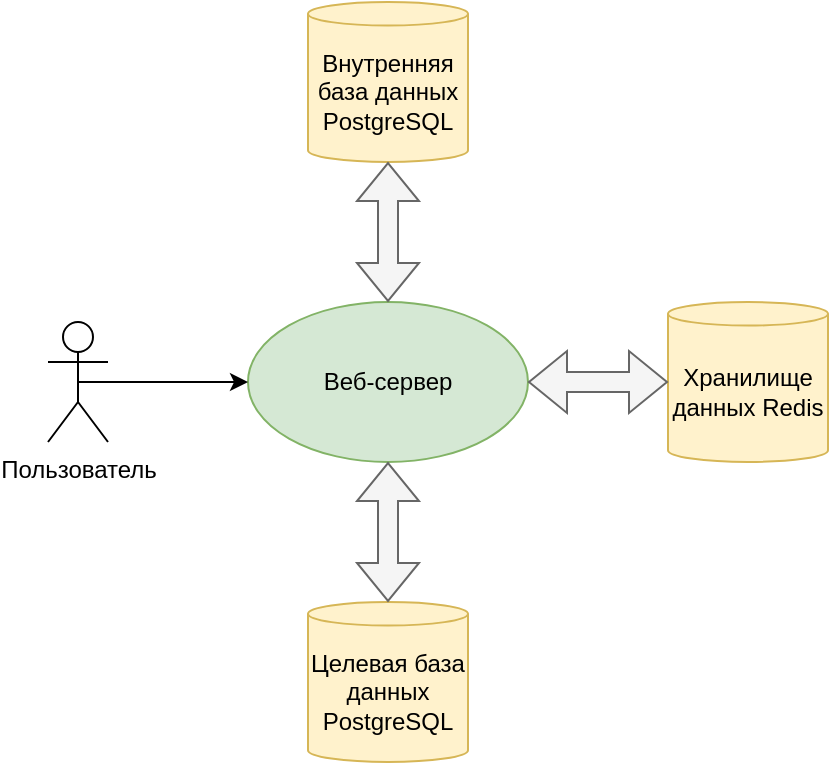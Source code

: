 <mxfile version="21.3.0" type="device" pages="3">
  <diagram name="Page-1" id="yX5wlC29geuwp6TGzeDN">
    <mxGraphModel dx="1434" dy="756" grid="1" gridSize="10" guides="1" tooltips="1" connect="1" arrows="1" fold="1" page="1" pageScale="1" pageWidth="1100" pageHeight="850" math="0" shadow="0">
      <root>
        <mxCell id="0" />
        <mxCell id="1" parent="0" />
        <mxCell id="T4yHhUWPgCo-6yAk7kzL-6" value="Веб-сервер" style="ellipse;whiteSpace=wrap;html=1;fillColor=#d5e8d4;strokeColor=#82b366;" parent="1" vertex="1">
          <mxGeometry x="430" y="270" width="140" height="80" as="geometry" />
        </mxCell>
        <mxCell id="T4yHhUWPgCo-6yAk7kzL-9" style="edgeStyle=orthogonalEdgeStyle;rounded=0;orthogonalLoop=1;jettySize=auto;html=1;exitX=0.5;exitY=0.5;exitDx=0;exitDy=0;exitPerimeter=0;" parent="1" source="T4yHhUWPgCo-6yAk7kzL-7" target="T4yHhUWPgCo-6yAk7kzL-6" edge="1">
          <mxGeometry relative="1" as="geometry">
            <mxPoint x="495" y="200" as="sourcePoint" />
          </mxGeometry>
        </mxCell>
        <mxCell id="T4yHhUWPgCo-6yAk7kzL-7" value="Пользователь" style="shape=umlActor;verticalLabelPosition=bottom;verticalAlign=top;html=1;outlineConnect=0;" parent="1" vertex="1">
          <mxGeometry x="330" y="280" width="30" height="60" as="geometry" />
        </mxCell>
        <mxCell id="Abhpi_LomU9meYtHUyd3-1" value="Внутренняя база данных&lt;br style=&quot;border-color: var(--border-color);&quot;&gt;PostgreSQL" style="shape=cylinder3;whiteSpace=wrap;html=1;boundedLbl=1;backgroundOutline=1;size=5.897;fillColor=#fff2cc;strokeColor=#d6b656;" parent="1" vertex="1">
          <mxGeometry x="460" y="120" width="80" height="80" as="geometry" />
        </mxCell>
        <mxCell id="Abhpi_LomU9meYtHUyd3-2" value="Целевая база данных&lt;br style=&quot;border-color: var(--border-color);&quot;&gt;PostgreSQL" style="shape=cylinder3;whiteSpace=wrap;html=1;boundedLbl=1;backgroundOutline=1;size=5.897;fillColor=#fff2cc;strokeColor=#d6b656;" parent="1" vertex="1">
          <mxGeometry x="460" y="420" width="80" height="80" as="geometry" />
        </mxCell>
        <mxCell id="Abhpi_LomU9meYtHUyd3-3" value="Хранилище данных Redis" style="shape=cylinder3;whiteSpace=wrap;html=1;boundedLbl=1;backgroundOutline=1;size=5.897;fillColor=#fff2cc;strokeColor=#d6b656;" parent="1" vertex="1">
          <mxGeometry x="640" y="270" width="80" height="80" as="geometry" />
        </mxCell>
        <mxCell id="Abhpi_LomU9meYtHUyd3-7" value="" style="shape=flexArrow;endArrow=classic;startArrow=classic;html=1;rounded=0;entryX=0;entryY=0.5;entryDx=0;entryDy=0;entryPerimeter=0;exitX=1;exitY=0.5;exitDx=0;exitDy=0;fillColor=#f5f5f5;strokeColor=#666666;" parent="1" source="T4yHhUWPgCo-6yAk7kzL-6" target="Abhpi_LomU9meYtHUyd3-3" edge="1">
          <mxGeometry width="100" height="100" relative="1" as="geometry">
            <mxPoint x="530" y="360" as="sourcePoint" />
            <mxPoint x="630" y="260" as="targetPoint" />
          </mxGeometry>
        </mxCell>
        <mxCell id="Abhpi_LomU9meYtHUyd3-8" value="" style="shape=flexArrow;endArrow=classic;startArrow=classic;html=1;rounded=0;entryX=0.5;entryY=1;entryDx=0;entryDy=0;entryPerimeter=0;fillColor=#f5f5f5;strokeColor=#666666;" parent="1" source="T4yHhUWPgCo-6yAk7kzL-6" target="Abhpi_LomU9meYtHUyd3-1" edge="1">
          <mxGeometry width="100" height="100" relative="1" as="geometry">
            <mxPoint x="530" y="360" as="sourcePoint" />
            <mxPoint x="630" y="260" as="targetPoint" />
          </mxGeometry>
        </mxCell>
        <mxCell id="Abhpi_LomU9meYtHUyd3-9" value="" style="shape=flexArrow;endArrow=classic;startArrow=classic;html=1;rounded=0;exitX=0.5;exitY=0;exitDx=0;exitDy=0;exitPerimeter=0;entryX=0.5;entryY=1;entryDx=0;entryDy=0;fillColor=#f5f5f5;strokeColor=#666666;" parent="1" source="Abhpi_LomU9meYtHUyd3-2" target="T4yHhUWPgCo-6yAk7kzL-6" edge="1">
          <mxGeometry width="100" height="100" relative="1" as="geometry">
            <mxPoint x="530" y="360" as="sourcePoint" />
            <mxPoint x="630" y="260" as="targetPoint" />
          </mxGeometry>
        </mxCell>
      </root>
    </mxGraphModel>
  </diagram>
  <diagram id="eP37e9t1v3MhRVITXCZE" name="Page-2">
    <mxGraphModel dx="3149" dy="1080" grid="1" gridSize="10" guides="1" tooltips="1" connect="1" arrows="1" fold="1" page="1" pageScale="1" pageWidth="1100" pageHeight="850" math="0" shadow="0">
      <root>
        <mxCell id="0" />
        <mxCell id="1" parent="0" />
        <mxCell id="OVtICe--SyUIm3WjezZ9-11" style="edgeStyle=orthogonalEdgeStyle;rounded=0;orthogonalLoop=1;jettySize=auto;html=1;entryX=0.5;entryY=0;entryDx=0;entryDy=0;exitX=0.5;exitY=1;exitDx=0;exitDy=0;" parent="1" source="OVtICe--SyUIm3WjezZ9-1" target="OVtICe--SyUIm3WjezZ9-2" edge="1">
          <mxGeometry relative="1" as="geometry">
            <mxPoint x="628" y="80" as="sourcePoint" />
          </mxGeometry>
        </mxCell>
        <mxCell id="OVtICe--SyUIm3WjezZ9-1" value="HTTP-запрос&amp;nbsp;" style="rounded=1;whiteSpace=wrap;html=1;fillColor=#ffe6cc;strokeColor=#d79b00;" parent="1" vertex="1">
          <mxGeometry x="395" y="10" width="140" height="50" as="geometry" />
        </mxCell>
        <mxCell id="OVtICe--SyUIm3WjezZ9-12" style="edgeStyle=orthogonalEdgeStyle;rounded=0;orthogonalLoop=1;jettySize=auto;html=1;exitX=0.5;exitY=1;exitDx=0;exitDy=0;entryX=0.5;entryY=0;entryDx=0;entryDy=0;" parent="1" source="OVtICe--SyUIm3WjezZ9-2" target="OVtICe--SyUIm3WjezZ9-3" edge="1">
          <mxGeometry relative="1" as="geometry" />
        </mxCell>
        <mxCell id="OVtICe--SyUIm3WjezZ9-15" style="edgeStyle=orthogonalEdgeStyle;rounded=0;orthogonalLoop=1;jettySize=auto;html=1;exitX=0.5;exitY=1;exitDx=0;exitDy=0;entryX=0.59;entryY=0.028;entryDx=0;entryDy=0;entryPerimeter=0;" parent="1" source="OVtICe--SyUIm3WjezZ9-2" target="OVtICe--SyUIm3WjezZ9-32" edge="1">
          <mxGeometry relative="1" as="geometry">
            <mxPoint x="678" y="260" as="targetPoint" />
          </mxGeometry>
        </mxCell>
        <mxCell id="OVtICe--SyUIm3WjezZ9-2" value="Аутентификация&lt;br&gt;и авторизация" style="rhombus;whiteSpace=wrap;html=1;align=center;fillColor=#d5e8d4;strokeColor=#82b366;" parent="1" vertex="1">
          <mxGeometry x="400" y="80" width="130" height="100" as="geometry" />
        </mxCell>
        <mxCell id="OVtICe--SyUIm3WjezZ9-36" style="edgeStyle=orthogonalEdgeStyle;rounded=0;orthogonalLoop=1;jettySize=auto;html=1;exitX=1;exitY=0.5;exitDx=0;exitDy=0;" parent="1" source="OVtICe--SyUIm3WjezZ9-3" target="OVtICe--SyUIm3WjezZ9-32" edge="1">
          <mxGeometry relative="1" as="geometry" />
        </mxCell>
        <mxCell id="VrOkr-dca2JfSPJ8x6xW-24" style="edgeStyle=orthogonalEdgeStyle;rounded=0;orthogonalLoop=1;jettySize=auto;html=1;exitX=0.5;exitY=1;exitDx=0;exitDy=0;entryX=0.5;entryY=0;entryDx=0;entryDy=0;" parent="1" source="OVtICe--SyUIm3WjezZ9-3" target="VrOkr-dca2JfSPJ8x6xW-23" edge="1">
          <mxGeometry relative="1" as="geometry" />
        </mxCell>
        <mxCell id="OVtICe--SyUIm3WjezZ9-3" value="Обработка запроса и генерация исходного кода веб-страницы" style="rounded=0;whiteSpace=wrap;html=1;fillColor=#d5e8d4;strokeColor=#82b366;" parent="1" vertex="1">
          <mxGeometry x="240" y="220" width="140" height="60" as="geometry" />
        </mxCell>
        <mxCell id="OVtICe--SyUIm3WjezZ9-7" value="Ошибка соединения" style="rounded=0;whiteSpace=wrap;html=1;fillColor=#d5e8d4;strokeColor=#82b366;" parent="1" vertex="1">
          <mxGeometry x="85" y="600" width="140" height="60" as="geometry" />
        </mxCell>
        <mxCell id="Rc0O24mJXOvJqIfRxXdi-31" style="edgeStyle=orthogonalEdgeStyle;rounded=0;orthogonalLoop=1;jettySize=auto;html=1;exitX=1;exitY=0.5;exitDx=0;exitDy=0;entryX=0;entryY=0.5;entryDx=0;entryDy=0;" parent="1" source="OVtICe--SyUIm3WjezZ9-8" target="OVtICe--SyUIm3WjezZ9-9" edge="1">
          <mxGeometry relative="1" as="geometry" />
        </mxCell>
        <mxCell id="OVtICe--SyUIm3WjezZ9-8" value="Сообщение" style="rounded=1;whiteSpace=wrap;html=1;fillColor=#ffe6cc;strokeColor=#d79b00;" parent="1" vertex="1">
          <mxGeometry x="575" y="605" width="140" height="50" as="geometry" />
        </mxCell>
        <mxCell id="OVtICe--SyUIm3WjezZ9-24" style="edgeStyle=orthogonalEdgeStyle;rounded=0;orthogonalLoop=1;jettySize=auto;html=1;exitX=1;exitY=0.5;exitDx=0;exitDy=0;entryX=0;entryY=0.5;entryDx=0;entryDy=0;" parent="1" source="OVtICe--SyUIm3WjezZ9-9" target="OVtICe--SyUIm3WjezZ9-10" edge="1">
          <mxGeometry relative="1" as="geometry" />
        </mxCell>
        <mxCell id="OVtICe--SyUIm3WjezZ9-9" value="Обработка сообщения и генерация ответа" style="rounded=0;whiteSpace=wrap;html=1;fillColor=#d5e8d4;strokeColor=#82b366;" parent="1" vertex="1">
          <mxGeometry x="745" y="600" width="140" height="60" as="geometry" />
        </mxCell>
        <mxCell id="Rc0O24mJXOvJqIfRxXdi-38" style="edgeStyle=orthogonalEdgeStyle;rounded=0;orthogonalLoop=1;jettySize=auto;html=1;entryX=0.5;entryY=0;entryDx=0;entryDy=0;exitX=1;exitY=0.5;exitDx=0;exitDy=0;" parent="1" source="OVtICe--SyUIm3WjezZ9-10" target="OVtICe--SyUIm3WjezZ9-8" edge="1">
          <mxGeometry relative="1" as="geometry">
            <mxPoint x="1070" y="600" as="sourcePoint" />
            <Array as="points">
              <mxPoint x="1075" y="630" />
              <mxPoint x="1075" y="470" />
              <mxPoint x="645" y="470" />
            </Array>
          </mxGeometry>
        </mxCell>
        <mxCell id="IfzaO-KehPSyPY9l6a1g-1" style="edgeStyle=orthogonalEdgeStyle;rounded=0;orthogonalLoop=1;jettySize=auto;html=1;exitX=1;exitY=0.5;exitDx=0;exitDy=0;entryX=1;entryY=0.5;entryDx=0;entryDy=0;" parent="1" source="OVtICe--SyUIm3WjezZ9-10" target="OVtICe--SyUIm3WjezZ9-1" edge="1">
          <mxGeometry relative="1" as="geometry" />
        </mxCell>
        <mxCell id="OVtICe--SyUIm3WjezZ9-10" value="Изменение веб-страницы" style="rounded=0;whiteSpace=wrap;html=1;fillColor=#ffe6cc;strokeColor=#d79b00;" parent="1" vertex="1">
          <mxGeometry x="915" y="600" width="140" height="60" as="geometry" />
        </mxCell>
        <mxCell id="OVtICe--SyUIm3WjezZ9-19" style="edgeStyle=orthogonalEdgeStyle;rounded=0;orthogonalLoop=1;jettySize=auto;html=1;exitX=0.5;exitY=1;exitDx=0;exitDy=0;" parent="1" edge="1">
          <mxGeometry relative="1" as="geometry">
            <mxPoint x="250.51" y="396" as="sourcePoint" />
            <mxPoint x="250.51" y="396" as="targetPoint" />
          </mxGeometry>
        </mxCell>
        <mxCell id="OVtICe--SyUIm3WjezZ9-21" style="edgeStyle=orthogonalEdgeStyle;rounded=0;orthogonalLoop=1;jettySize=auto;html=1;exitX=0.5;exitY=1;exitDx=0;exitDy=0;" parent="1" source="OVtICe--SyUIm3WjezZ9-7" target="OVtICe--SyUIm3WjezZ9-7" edge="1">
          <mxGeometry relative="1" as="geometry" />
        </mxCell>
        <mxCell id="OVtICe--SyUIm3WjezZ9-27" value="" style="swimlane;startSize=0;" parent="1" vertex="1">
          <mxGeometry x="-150" y="10" width="210" height="160" as="geometry">
            <mxRectangle x="10" y="10" width="50" height="40" as="alternateBounds" />
          </mxGeometry>
        </mxCell>
        <mxCell id="OVtICe--SyUIm3WjezZ9-28" value="" style="rounded=0;whiteSpace=wrap;html=1;fillColor=#ffe6cc;strokeColor=#d79b00;" parent="OVtICe--SyUIm3WjezZ9-27" vertex="1">
          <mxGeometry x="10" y="10" width="80" height="40" as="geometry" />
        </mxCell>
        <mxCell id="OVtICe--SyUIm3WjezZ9-29" value="Клиентская составляющая" style="text;strokeColor=none;align=left;fillColor=none;html=1;verticalAlign=middle;whiteSpace=wrap;rounded=0;" parent="OVtICe--SyUIm3WjezZ9-27" vertex="1">
          <mxGeometry x="100" y="15" width="100" height="30" as="geometry" />
        </mxCell>
        <mxCell id="OVtICe--SyUIm3WjezZ9-30" value="" style="rounded=0;whiteSpace=wrap;html=1;fillColor=#d5e8d4;strokeColor=#82b366;" parent="OVtICe--SyUIm3WjezZ9-27" vertex="1">
          <mxGeometry x="10" y="60" width="80" height="40" as="geometry" />
        </mxCell>
        <mxCell id="OVtICe--SyUIm3WjezZ9-31" value="Серверная составляющая" style="text;strokeColor=none;align=left;fillColor=none;html=1;verticalAlign=middle;whiteSpace=wrap;rounded=0;" parent="OVtICe--SyUIm3WjezZ9-27" vertex="1">
          <mxGeometry x="100" y="65" width="100" height="30" as="geometry" />
        </mxCell>
        <mxCell id="MH-y5Z93XPBHHpzSMp1v-15" value="Базы данных" style="text;strokeColor=none;align=left;fillColor=none;html=1;verticalAlign=middle;whiteSpace=wrap;rounded=0;" parent="OVtICe--SyUIm3WjezZ9-27" vertex="1">
          <mxGeometry x="100" y="115" width="100" height="30" as="geometry" />
        </mxCell>
        <mxCell id="VrOkr-dca2JfSPJ8x6xW-1" value="" style="shape=cylinder3;whiteSpace=wrap;html=1;boundedLbl=1;backgroundOutline=1;size=5.833;fillColor=#fff2cc;strokeColor=#d6b656;" parent="OVtICe--SyUIm3WjezZ9-27" vertex="1">
          <mxGeometry x="10" y="110" width="80" height="40" as="geometry" />
        </mxCell>
        <mxCell id="VrOkr-dca2JfSPJ8x6xW-6" style="edgeStyle=orthogonalEdgeStyle;rounded=0;orthogonalLoop=1;jettySize=auto;html=1;exitX=0.5;exitY=1;exitDx=0;exitDy=0;" parent="OVtICe--SyUIm3WjezZ9-27" edge="1">
          <mxGeometry relative="1" as="geometry">
            <mxPoint x="188" y="95" as="sourcePoint" />
            <mxPoint x="188" y="95" as="targetPoint" />
          </mxGeometry>
        </mxCell>
        <mxCell id="Rc0O24mJXOvJqIfRxXdi-3" style="edgeStyle=orthogonalEdgeStyle;rounded=0;orthogonalLoop=1;jettySize=auto;html=1;exitX=0.5;exitY=1;exitDx=0;exitDy=0;" parent="1" source="OVtICe--SyUIm3WjezZ9-32" target="Rc0O24mJXOvJqIfRxXdi-2" edge="1">
          <mxGeometry relative="1" as="geometry" />
        </mxCell>
        <mxCell id="OVtICe--SyUIm3WjezZ9-32" value="Генерация исходного кода страницы ошибки" style="rounded=0;whiteSpace=wrap;html=1;fillColor=#d5e8d4;strokeColor=#82b366;" parent="1" vertex="1">
          <mxGeometry x="550" y="220" width="140" height="60" as="geometry" />
        </mxCell>
        <mxCell id="MH-y5Z93XPBHHpzSMp1v-4" value="Внутренняя база данных" style="shape=cylinder3;whiteSpace=wrap;html=1;boundedLbl=1;backgroundOutline=1;size=5.897;fillColor=#fff2cc;strokeColor=#d6b656;" parent="1" vertex="1">
          <mxGeometry x="60" y="185" width="80" height="60" as="geometry" />
        </mxCell>
        <mxCell id="VrOkr-dca2JfSPJ8x6xW-3" style="edgeStyle=orthogonalEdgeStyle;rounded=0;orthogonalLoop=1;jettySize=auto;html=1;exitX=0.5;exitY=1;exitDx=0;exitDy=0;" parent="1" edge="1">
          <mxGeometry relative="1" as="geometry">
            <mxPoint x="153" y="220" as="sourcePoint" />
            <mxPoint x="153" y="220" as="targetPoint" />
          </mxGeometry>
        </mxCell>
        <mxCell id="VrOkr-dca2JfSPJ8x6xW-9" value="Целевая база данных" style="shape=cylinder3;whiteSpace=wrap;html=1;boundedLbl=1;backgroundOutline=1;size=5.897;fillColor=#fff2cc;strokeColor=#d6b656;" parent="1" vertex="1">
          <mxGeometry x="60" y="255" width="80" height="60" as="geometry" />
        </mxCell>
        <mxCell id="VrOkr-dca2JfSPJ8x6xW-11" value="Внутренняя база данных" style="shape=cylinder3;whiteSpace=wrap;html=1;boundedLbl=1;backgroundOutline=1;size=5.897;fillColor=#fff2cc;strokeColor=#d6b656;" parent="1" vertex="1">
          <mxGeometry x="240" y="100" width="80" height="60" as="geometry" />
        </mxCell>
        <mxCell id="VrOkr-dca2JfSPJ8x6xW-12" value="" style="shape=flexArrow;endArrow=classic;startArrow=classic;html=1;rounded=0;exitX=1;exitY=0.5;exitDx=0;exitDy=0;fillColor=#f5f5f5;strokeColor=#666666;entryX=0;entryY=0.5;entryDx=0;entryDy=0;exitPerimeter=0;" parent="1" source="VrOkr-dca2JfSPJ8x6xW-11" target="OVtICe--SyUIm3WjezZ9-2" edge="1">
          <mxGeometry width="100" height="100" relative="1" as="geometry">
            <mxPoint x="598" y="200" as="sourcePoint" />
            <mxPoint x="538" y="175" as="targetPoint" />
          </mxGeometry>
        </mxCell>
        <mxCell id="VrOkr-dca2JfSPJ8x6xW-13" value="Redis" style="shape=cylinder3;whiteSpace=wrap;html=1;boundedLbl=1;backgroundOutline=1;size=5.897;fillColor=#fff2cc;strokeColor=#d6b656;" parent="1" vertex="1">
          <mxGeometry x="610" y="100" width="80" height="60" as="geometry" />
        </mxCell>
        <mxCell id="VrOkr-dca2JfSPJ8x6xW-15" value="" style="shape=flexArrow;endArrow=classic;startArrow=classic;html=1;rounded=0;exitX=0;exitY=0.5;exitDx=0;exitDy=0;fillColor=#f5f5f5;strokeColor=#666666;entryX=1;entryY=0.5;entryDx=0;entryDy=0;exitPerimeter=0;" parent="1" source="VrOkr-dca2JfSPJ8x6xW-13" target="OVtICe--SyUIm3WjezZ9-2" edge="1">
          <mxGeometry width="100" height="100" relative="1" as="geometry">
            <mxPoint x="618" y="115" as="sourcePoint" />
            <mxPoint x="491" y="110" as="targetPoint" />
          </mxGeometry>
        </mxCell>
        <mxCell id="VrOkr-dca2JfSPJ8x6xW-18" value="" style="shape=flexArrow;endArrow=classic;startArrow=classic;html=1;rounded=0;exitX=1;exitY=0.5;exitDx=0;exitDy=0;fillColor=#f5f5f5;strokeColor=#666666;entryX=0;entryY=0.25;entryDx=0;entryDy=0;exitPerimeter=0;" parent="1" source="MH-y5Z93XPBHHpzSMp1v-4" target="OVtICe--SyUIm3WjezZ9-3" edge="1">
          <mxGeometry width="100" height="100" relative="1" as="geometry">
            <mxPoint x="130" y="229.2" as="sourcePoint" />
            <mxPoint x="210" y="229.2" as="targetPoint" />
          </mxGeometry>
        </mxCell>
        <mxCell id="VrOkr-dca2JfSPJ8x6xW-19" value="" style="shape=flexArrow;endArrow=classic;startArrow=classic;html=1;rounded=0;exitX=1;exitY=0.5;exitDx=0;exitDy=0;fillColor=#f5f5f5;strokeColor=#666666;entryX=0;entryY=0.75;entryDx=0;entryDy=0;exitPerimeter=0;" parent="1" source="VrOkr-dca2JfSPJ8x6xW-9" target="OVtICe--SyUIm3WjezZ9-3" edge="1">
          <mxGeometry width="100" height="100" relative="1" as="geometry">
            <mxPoint x="102" y="250" as="sourcePoint" />
            <mxPoint x="240" y="260" as="targetPoint" />
          </mxGeometry>
        </mxCell>
        <mxCell id="VrOkr-dca2JfSPJ8x6xW-20" value="ОК" style="text;strokeColor=none;align=center;fillColor=none;html=1;verticalAlign=middle;whiteSpace=wrap;rounded=0;" parent="1" vertex="1">
          <mxGeometry x="400" y="175" width="60" height="30" as="geometry" />
        </mxCell>
        <mxCell id="VrOkr-dca2JfSPJ8x6xW-21" value="НЕ ОК" style="text;strokeColor=none;align=center;fillColor=none;html=1;verticalAlign=middle;whiteSpace=wrap;rounded=0;" parent="1" vertex="1">
          <mxGeometry x="468" y="175" width="60" height="30" as="geometry" />
        </mxCell>
        <mxCell id="VrOkr-dca2JfSPJ8x6xW-22" value="ОШИБКА" style="text;strokeColor=none;align=center;fillColor=none;html=1;verticalAlign=middle;whiteSpace=wrap;rounded=0;" parent="1" vertex="1">
          <mxGeometry x="435" y="225" width="60" height="30" as="geometry" />
        </mxCell>
        <mxCell id="VrOkr-dca2JfSPJ8x6xW-26" style="edgeStyle=orthogonalEdgeStyle;rounded=0;orthogonalLoop=1;jettySize=auto;html=1;exitX=0.5;exitY=1;exitDx=0;exitDy=0;entryX=0.5;entryY=0;entryDx=0;entryDy=0;" parent="1" source="VrOkr-dca2JfSPJ8x6xW-23" target="Rc0O24mJXOvJqIfRxXdi-4" edge="1">
          <mxGeometry relative="1" as="geometry">
            <mxPoint x="310" y="430" as="targetPoint" />
          </mxGeometry>
        </mxCell>
        <mxCell id="VrOkr-dca2JfSPJ8x6xW-23" value="Отображение веб-страницы" style="rounded=0;whiteSpace=wrap;html=1;fillColor=#ffe6cc;strokeColor=#d79b00;" parent="1" vertex="1">
          <mxGeometry x="240" y="300" width="140" height="60" as="geometry" />
        </mxCell>
        <mxCell id="IfzaO-KehPSyPY9l6a1g-2" style="edgeStyle=orthogonalEdgeStyle;rounded=0;orthogonalLoop=1;jettySize=auto;html=1;exitX=1;exitY=0.5;exitDx=0;exitDy=0;entryX=1;entryY=0.5;entryDx=0;entryDy=0;" parent="1" source="Rc0O24mJXOvJqIfRxXdi-2" target="OVtICe--SyUIm3WjezZ9-1" edge="1">
          <mxGeometry relative="1" as="geometry">
            <Array as="points">
              <mxPoint x="750" y="330" />
              <mxPoint x="750" y="35" />
            </Array>
          </mxGeometry>
        </mxCell>
        <mxCell id="Rc0O24mJXOvJqIfRxXdi-2" value="Отображение страницы ошибки" style="rounded=0;whiteSpace=wrap;html=1;fillColor=#ffe6cc;strokeColor=#d79b00;" parent="1" vertex="1">
          <mxGeometry x="550" y="300" width="140" height="60" as="geometry" />
        </mxCell>
        <mxCell id="Rc0O24mJXOvJqIfRxXdi-13" style="edgeStyle=orthogonalEdgeStyle;rounded=0;orthogonalLoop=1;jettySize=auto;html=1;exitX=0.5;exitY=1;exitDx=0;exitDy=0;entryX=0.5;entryY=0;entryDx=0;entryDy=0;" parent="1" source="Rc0O24mJXOvJqIfRxXdi-4" target="Rc0O24mJXOvJqIfRxXdi-6" edge="1">
          <mxGeometry relative="1" as="geometry" />
        </mxCell>
        <mxCell id="Rc0O24mJXOvJqIfRxXdi-4" value="Запрос на установление WebSocket-соединения" style="rounded=1;whiteSpace=wrap;html=1;fillColor=#ffe6cc;strokeColor=#d79b00;" parent="1" vertex="1">
          <mxGeometry x="240" y="380" width="140" height="60" as="geometry" />
        </mxCell>
        <mxCell id="Rc0O24mJXOvJqIfRxXdi-16" style="edgeStyle=orthogonalEdgeStyle;rounded=0;orthogonalLoop=1;jettySize=auto;html=1;exitX=0.5;exitY=1;exitDx=0;exitDy=0;entryX=0.5;entryY=0;entryDx=0;entryDy=0;" parent="1" source="Rc0O24mJXOvJqIfRxXdi-6" target="OVtICe--SyUIm3WjezZ9-7" edge="1">
          <mxGeometry relative="1" as="geometry" />
        </mxCell>
        <mxCell id="Rc0O24mJXOvJqIfRxXdi-18" style="edgeStyle=orthogonalEdgeStyle;rounded=0;orthogonalLoop=1;jettySize=auto;html=1;exitX=0.5;exitY=1;exitDx=0;exitDy=0;entryX=0.5;entryY=0;entryDx=0;entryDy=0;" parent="1" source="Rc0O24mJXOvJqIfRxXdi-6" target="Rc0O24mJXOvJqIfRxXdi-17" edge="1">
          <mxGeometry relative="1" as="geometry">
            <mxPoint x="372.51" y="580" as="targetPoint" />
          </mxGeometry>
        </mxCell>
        <mxCell id="Rc0O24mJXOvJqIfRxXdi-6" value="Аутентификация&lt;br&gt;и авторизация" style="rhombus;whiteSpace=wrap;html=1;align=center;fillColor=#d5e8d4;strokeColor=#82b366;" parent="1" vertex="1">
          <mxGeometry x="245" y="460" width="130" height="100" as="geometry" />
        </mxCell>
        <mxCell id="Rc0O24mJXOvJqIfRxXdi-7" value="Внутренняя база данных" style="shape=cylinder3;whiteSpace=wrap;html=1;boundedLbl=1;backgroundOutline=1;size=5.897;fillColor=#fff2cc;strokeColor=#d6b656;" parent="1" vertex="1">
          <mxGeometry x="85" y="480" width="80" height="60" as="geometry" />
        </mxCell>
        <mxCell id="Rc0O24mJXOvJqIfRxXdi-8" value="" style="shape=flexArrow;endArrow=classic;startArrow=classic;html=1;rounded=0;exitX=1;exitY=0.5;exitDx=0;exitDy=0;fillColor=#f5f5f5;strokeColor=#666666;entryX=0;entryY=0.5;entryDx=0;entryDy=0;exitPerimeter=0;" parent="1" source="Rc0O24mJXOvJqIfRxXdi-7" target="Rc0O24mJXOvJqIfRxXdi-6" edge="1">
          <mxGeometry width="100" height="100" relative="1" as="geometry">
            <mxPoint x="440.51" y="620" as="sourcePoint" />
            <mxPoint x="380.51" y="595" as="targetPoint" />
          </mxGeometry>
        </mxCell>
        <mxCell id="Rc0O24mJXOvJqIfRxXdi-9" value="Redis" style="shape=cylinder3;whiteSpace=wrap;html=1;boundedLbl=1;backgroundOutline=1;size=5.897;fillColor=#fff2cc;strokeColor=#d6b656;" parent="1" vertex="1">
          <mxGeometry x="455" y="480" width="80" height="60" as="geometry" />
        </mxCell>
        <mxCell id="Rc0O24mJXOvJqIfRxXdi-10" value="" style="shape=flexArrow;endArrow=classic;startArrow=classic;html=1;rounded=0;exitX=0;exitY=0.5;exitDx=0;exitDy=0;fillColor=#f5f5f5;strokeColor=#666666;entryX=1;entryY=0.5;entryDx=0;entryDy=0;exitPerimeter=0;" parent="1" source="Rc0O24mJXOvJqIfRxXdi-9" target="Rc0O24mJXOvJqIfRxXdi-6" edge="1">
          <mxGeometry width="100" height="100" relative="1" as="geometry">
            <mxPoint x="460.51" y="535" as="sourcePoint" />
            <mxPoint x="333.51" y="530" as="targetPoint" />
          </mxGeometry>
        </mxCell>
        <mxCell id="Rc0O24mJXOvJqIfRxXdi-11" value="НЕ ОК" style="text;strokeColor=none;align=center;fillColor=none;html=1;verticalAlign=middle;whiteSpace=wrap;rounded=0;" parent="1" vertex="1">
          <mxGeometry x="245" y="555" width="60" height="30" as="geometry" />
        </mxCell>
        <mxCell id="Rc0O24mJXOvJqIfRxXdi-12" value="ОК" style="text;strokeColor=none;align=center;fillColor=none;html=1;verticalAlign=middle;whiteSpace=wrap;rounded=0;" parent="1" vertex="1">
          <mxGeometry x="315" y="555" width="60" height="30" as="geometry" />
        </mxCell>
        <mxCell id="Rc0O24mJXOvJqIfRxXdi-30" style="edgeStyle=orthogonalEdgeStyle;rounded=0;orthogonalLoop=1;jettySize=auto;html=1;exitX=1;exitY=0.5;exitDx=0;exitDy=0;entryX=0;entryY=0.5;entryDx=0;entryDy=0;" parent="1" source="Rc0O24mJXOvJqIfRxXdi-17" target="OVtICe--SyUIm3WjezZ9-8" edge="1">
          <mxGeometry relative="1" as="geometry" />
        </mxCell>
        <mxCell id="Rc0O24mJXOvJqIfRxXdi-17" value="Установление соединения и передача конфигурационного сообщения" style="rounded=0;whiteSpace=wrap;html=1;fillColor=#d5e8d4;strokeColor=#82b366;" parent="1" vertex="1">
          <mxGeometry x="405" y="600" width="140" height="60" as="geometry" />
        </mxCell>
        <mxCell id="Rc0O24mJXOvJqIfRxXdi-22" value="Внутренняя база данных" style="shape=cylinder3;whiteSpace=wrap;html=1;boundedLbl=1;backgroundOutline=1;size=5.897;fillColor=#fff2cc;strokeColor=#d6b656;" parent="1" vertex="1">
          <mxGeometry x="730" y="490" width="80" height="60" as="geometry" />
        </mxCell>
        <mxCell id="Rc0O24mJXOvJqIfRxXdi-24" value="Целевая база данных" style="shape=cylinder3;whiteSpace=wrap;html=1;boundedLbl=1;backgroundOutline=1;size=5.897;fillColor=#fff2cc;strokeColor=#d6b656;" parent="1" vertex="1">
          <mxGeometry x="820" y="490" width="80" height="60" as="geometry" />
        </mxCell>
        <mxCell id="Rc0O24mJXOvJqIfRxXdi-32" value="" style="shape=flexArrow;endArrow=classic;startArrow=classic;html=1;rounded=0;fillColor=#f5f5f5;strokeColor=#666666;exitX=0.5;exitY=1;exitDx=0;exitDy=0;exitPerimeter=0;" parent="1" source="Rc0O24mJXOvJqIfRxXdi-24" edge="1">
          <mxGeometry width="100" height="100" relative="1" as="geometry">
            <mxPoint x="875" y="490" as="sourcePoint" />
            <mxPoint x="860" y="600" as="targetPoint" />
          </mxGeometry>
        </mxCell>
        <mxCell id="Rc0O24mJXOvJqIfRxXdi-33" value="" style="shape=flexArrow;endArrow=classic;startArrow=classic;html=1;rounded=0;fillColor=#f5f5f5;strokeColor=#666666;entryX=0.5;entryY=1;entryDx=0;entryDy=0;entryPerimeter=0;" parent="1" target="Rc0O24mJXOvJqIfRxXdi-22" edge="1">
          <mxGeometry width="100" height="100" relative="1" as="geometry">
            <mxPoint x="770" y="600" as="sourcePoint" />
            <mxPoint x="754.89" y="555" as="targetPoint" />
          </mxGeometry>
        </mxCell>
        <mxCell id="IfzaO-KehPSyPY9l6a1g-3" value="ОК" style="text;strokeColor=none;align=center;fillColor=none;html=1;verticalAlign=middle;whiteSpace=wrap;rounded=0;" parent="1" vertex="1">
          <mxGeometry x="870" y="600" width="60" height="30" as="geometry" />
        </mxCell>
      </root>
    </mxGraphModel>
  </diagram>
  <diagram id="aZnUiLnxD0hpO7JmlcYb" name="Page-3">
    <mxGraphModel dx="1509" dy="796" grid="1" gridSize="10" guides="1" tooltips="1" connect="1" arrows="1" fold="1" page="1" pageScale="1" pageWidth="1100" pageHeight="850" math="0" shadow="0">
      <root>
        <mxCell id="0" />
        <mxCell id="1" parent="0" />
        <mxCell id="lkFc0miq83nZ2wQXk0QU-60" style="edgeStyle=orthogonalEdgeStyle;rounded=0;orthogonalLoop=1;jettySize=auto;html=1;exitX=1;exitY=0.5;exitDx=0;exitDy=0;entryX=0;entryY=0.5;entryDx=0;entryDy=0;" edge="1" parent="1" source="uXcnR9emoMxPdhQU7xfa-1" target="a9QVQF5O7iMYmETngc9t-4">
          <mxGeometry relative="1" as="geometry">
            <Array as="points">
              <mxPoint x="200" y="370" />
              <mxPoint x="200" y="290" />
            </Array>
          </mxGeometry>
        </mxCell>
        <mxCell id="lkFc0miq83nZ2wQXk0QU-61" style="edgeStyle=orthogonalEdgeStyle;rounded=0;orthogonalLoop=1;jettySize=auto;html=1;exitX=1;exitY=0.5;exitDx=0;exitDy=0;entryX=0;entryY=0.5;entryDx=0;entryDy=0;" edge="1" parent="1" source="uXcnR9emoMxPdhQU7xfa-1" target="a9QVQF5O7iMYmETngc9t-2">
          <mxGeometry relative="1" as="geometry">
            <Array as="points">
              <mxPoint x="470" y="370" />
              <mxPoint x="470" y="370" />
            </Array>
          </mxGeometry>
        </mxCell>
        <mxCell id="uXcnR9emoMxPdhQU7xfa-1" value="HTTP-запрос&amp;nbsp;" style="rounded=1;whiteSpace=wrap;html=1;fillColor=#ffe6cc;strokeColor=#d79b00;" vertex="1" parent="1">
          <mxGeometry x="10" y="345" width="140" height="50" as="geometry" />
        </mxCell>
        <mxCell id="lkFc0miq83nZ2wQXk0QU-2" value="" style="swimlane;startSize=0;" vertex="1" parent="1">
          <mxGeometry x="180" y="100" width="450" height="340" as="geometry" />
        </mxCell>
        <mxCell id="a9QVQF5O7iMYmETngc9t-2" value="Генерация 128-битного ключа аутентификации для следующего запроса" style="rounded=0;whiteSpace=wrap;html=1;fillColor=#d5e8d4;strokeColor=#82b366;" vertex="1" parent="lkFc0miq83nZ2wQXk0QU-2">
          <mxGeometry x="270" y="240" width="140" height="60" as="geometry" />
        </mxCell>
        <mxCell id="lkFc0miq83nZ2wQXk0QU-1" value="Отображение ошибки пользователю" style="rounded=0;whiteSpace=wrap;html=1;fillColor=#ffe6cc;strokeColor=#d79b00;" vertex="1" parent="lkFc0miq83nZ2wQXk0QU-2">
          <mxGeometry x="270" y="80" width="140" height="60" as="geometry" />
        </mxCell>
        <mxCell id="lkFc0miq83nZ2wQXk0QU-80" style="edgeStyle=orthogonalEdgeStyle;rounded=0;orthogonalLoop=1;jettySize=auto;html=1;exitX=1;exitY=0.5;exitDx=0;exitDy=0;entryX=0;entryY=0.5;entryDx=0;entryDy=0;" edge="1" parent="lkFc0miq83nZ2wQXk0QU-2" source="a9QVQF5O7iMYmETngc9t-4" target="lkFc0miq83nZ2wQXk0QU-1">
          <mxGeometry relative="1" as="geometry">
            <Array as="points">
              <mxPoint x="240" y="190" />
              <mxPoint x="240" y="110" />
            </Array>
          </mxGeometry>
        </mxCell>
        <mxCell id="lkFc0miq83nZ2wQXk0QU-81" style="edgeStyle=orthogonalEdgeStyle;rounded=0;orthogonalLoop=1;jettySize=auto;html=1;exitX=1;exitY=0.5;exitDx=0;exitDy=0;entryX=0;entryY=0.5;entryDx=0;entryDy=0;" edge="1" parent="lkFc0miq83nZ2wQXk0QU-2" source="a9QVQF5O7iMYmETngc9t-4" target="a9QVQF5O7iMYmETngc9t-2">
          <mxGeometry relative="1" as="geometry">
            <Array as="points">
              <mxPoint x="240" y="190" />
              <mxPoint x="240" y="270" />
            </Array>
          </mxGeometry>
        </mxCell>
        <mxCell id="a9QVQF5O7iMYmETngc9t-4" value="Проверка указанного ключа аутентификации" style="rounded=0;whiteSpace=wrap;html=1;fillColor=#d5e8d4;strokeColor=#82b366;" vertex="1" parent="lkFc0miq83nZ2wQXk0QU-2">
          <mxGeometry x="40" y="160" width="140" height="60" as="geometry" />
        </mxCell>
        <mxCell id="lkFc0miq83nZ2wQXk0QU-17" value="GET" style="text;strokeColor=none;align=center;fillColor=none;html=1;verticalAlign=middle;whiteSpace=wrap;rounded=0;" vertex="1" parent="lkFc0miq83nZ2wQXk0QU-2">
          <mxGeometry x="90" y="245" width="60" height="30" as="geometry" />
        </mxCell>
        <mxCell id="lkFc0miq83nZ2wQXk0QU-18" value="POST" style="text;strokeColor=none;align=center;fillColor=none;html=1;verticalAlign=middle;whiteSpace=wrap;rounded=0;" vertex="1" parent="lkFc0miq83nZ2wQXk0QU-2">
          <mxGeometry x="15" y="225" width="60" height="30" as="geometry" />
        </mxCell>
        <mxCell id="lkFc0miq83nZ2wQXk0QU-48" value="Аутентификация" style="text;strokeColor=none;align=left;fillColor=none;html=1;verticalAlign=middle;whiteSpace=wrap;rounded=0;fontFamily=Times New Roman;fontSize=16;" vertex="1" parent="lkFc0miq83nZ2wQXk0QU-2">
          <mxGeometry x="10" y="300" width="120" height="30" as="geometry" />
        </mxCell>
        <mxCell id="lkFc0miq83nZ2wQXk0QU-57" value="ОК" style="text;strokeColor=none;align=center;fillColor=none;html=1;verticalAlign=middle;whiteSpace=wrap;rounded=0;" vertex="1" parent="lkFc0miq83nZ2wQXk0QU-2">
          <mxGeometry x="180" y="190" width="60" height="30" as="geometry" />
        </mxCell>
        <mxCell id="lkFc0miq83nZ2wQXk0QU-58" value="НЕ ОК" style="text;strokeColor=none;align=center;fillColor=none;html=1;verticalAlign=middle;whiteSpace=wrap;rounded=0;" vertex="1" parent="lkFc0miq83nZ2wQXk0QU-2">
          <mxGeometry x="180" y="160" width="60" height="30" as="geometry" />
        </mxCell>
        <mxCell id="3h9CK8i_yApqQ6yguZZB-1" value="Redis" style="shape=cylinder3;whiteSpace=wrap;html=1;boundedLbl=1;backgroundOutline=1;size=5.897;fillColor=#fff2cc;strokeColor=#d6b656;" vertex="1" parent="lkFc0miq83nZ2wQXk0QU-2">
          <mxGeometry x="70" y="40" width="80" height="60" as="geometry" />
        </mxCell>
        <mxCell id="3h9CK8i_yApqQ6yguZZB-2" value="" style="shape=flexArrow;endArrow=classic;startArrow=classic;html=1;rounded=0;exitX=0.5;exitY=1;exitDx=0;exitDy=0;fillColor=#f5f5f5;strokeColor=#666666;exitPerimeter=0;entryX=0.5;entryY=0;entryDx=0;entryDy=0;" edge="1" parent="lkFc0miq83nZ2wQXk0QU-2" source="3h9CK8i_yApqQ6yguZZB-1" target="a9QVQF5O7iMYmETngc9t-4">
          <mxGeometry width="100" height="100" relative="1" as="geometry">
            <mxPoint x="428" y="205" as="sourcePoint" />
            <mxPoint x="110" y="90" as="targetPoint" />
          </mxGeometry>
        </mxCell>
        <mxCell id="lkFc0miq83nZ2wQXk0QU-3" value="" style="swimlane;startSize=0;direction=west;" vertex="1" parent="1">
          <mxGeometry x="650" y="10" width="610" height="470" as="geometry" />
        </mxCell>
        <mxCell id="lkFc0miq83nZ2wQXk0QU-123" style="edgeStyle=orthogonalEdgeStyle;rounded=0;orthogonalLoop=1;jettySize=auto;html=1;exitX=1;exitY=0.5;exitDx=0;exitDy=0;entryX=0;entryY=0.5;entryDx=0;entryDy=0;" edge="1" parent="lkFc0miq83nZ2wQXk0QU-3" source="lkFc0miq83nZ2wQXk0QU-6" target="lkFc0miq83nZ2wQXk0QU-8">
          <mxGeometry relative="1" as="geometry" />
        </mxCell>
        <mxCell id="lkFc0miq83nZ2wQXk0QU-6" value="Расшифровка cookie-файлов и получение идентификатора сессии" style="rounded=0;whiteSpace=wrap;html=1;fillColor=#dae8fc;strokeColor=#6c8ebf;" vertex="1" parent="lkFc0miq83nZ2wQXk0QU-3">
          <mxGeometry x="20" y="329" width="140" height="60" as="geometry" />
        </mxCell>
        <mxCell id="lkFc0miq83nZ2wQXk0QU-124" style="edgeStyle=orthogonalEdgeStyle;rounded=0;orthogonalLoop=1;jettySize=auto;html=1;exitX=1;exitY=0.5;exitDx=0;exitDy=0;entryX=0;entryY=0.5;entryDx=0;entryDy=0;" edge="1" parent="lkFc0miq83nZ2wQXk0QU-3" source="lkFc0miq83nZ2wQXk0QU-8" target="lkFc0miq83nZ2wQXk0QU-38">
          <mxGeometry relative="1" as="geometry">
            <Array as="points">
              <mxPoint x="360" y="359" />
              <mxPoint x="360" y="179" />
            </Array>
          </mxGeometry>
        </mxCell>
        <mxCell id="lkFc0miq83nZ2wQXk0QU-127" style="edgeStyle=orthogonalEdgeStyle;rounded=0;orthogonalLoop=1;jettySize=auto;html=1;exitX=1;exitY=0.5;exitDx=0;exitDy=0;entryX=0;entryY=0.5;entryDx=0;entryDy=0;" edge="1" parent="lkFc0miq83nZ2wQXk0QU-3" source="lkFc0miq83nZ2wQXk0QU-8" target="lkFc0miq83nZ2wQXk0QU-9">
          <mxGeometry relative="1" as="geometry">
            <Array as="points">
              <mxPoint x="360" y="359" />
              <mxPoint x="360" y="279" />
            </Array>
          </mxGeometry>
        </mxCell>
        <mxCell id="lkFc0miq83nZ2wQXk0QU-8" value="Валидация 256-битного идентификатора сессии" style="rounded=0;whiteSpace=wrap;html=1;fillColor=#dae8fc;strokeColor=#6c8ebf;" vertex="1" parent="lkFc0miq83nZ2wQXk0QU-3">
          <mxGeometry x="190" y="329" width="140" height="60" as="geometry" />
        </mxCell>
        <mxCell id="lkFc0miq83nZ2wQXk0QU-9" value="Отображение ошибки пользователю" style="rounded=0;whiteSpace=wrap;html=1;fillColor=#ffe6cc;strokeColor=#d79b00;" vertex="1" parent="lkFc0miq83nZ2wQXk0QU-3">
          <mxGeometry x="420" y="249" width="140" height="60" as="geometry" />
        </mxCell>
        <mxCell id="lkFc0miq83nZ2wQXk0QU-31" value="" style="shape=flexArrow;endArrow=classic;startArrow=classic;html=1;rounded=0;exitX=0.5;exitY=1;exitDx=0;exitDy=0;fillColor=#f5f5f5;strokeColor=#666666;entryX=0.5;entryY=0;entryDx=0;entryDy=0;exitPerimeter=0;" edge="1" parent="lkFc0miq83nZ2wQXk0QU-3" source="lkFc0miq83nZ2wQXk0QU-32" target="lkFc0miq83nZ2wQXk0QU-8">
          <mxGeometry width="100" height="100" relative="1" as="geometry">
            <mxPoint x="428" y="199" as="sourcePoint" />
            <mxPoint x="340" y="214" as="targetPoint" />
          </mxGeometry>
        </mxCell>
        <mxCell id="lkFc0miq83nZ2wQXk0QU-32" value="Redis" style="shape=cylinder3;whiteSpace=wrap;html=1;boundedLbl=1;backgroundOutline=1;size=5.897;fillColor=#fff2cc;strokeColor=#d6b656;" vertex="1" parent="lkFc0miq83nZ2wQXk0QU-3">
          <mxGeometry x="220" y="209" width="80" height="60" as="geometry" />
        </mxCell>
        <mxCell id="lkFc0miq83nZ2wQXk0QU-38" value="Актуализация данных" style="rounded=0;whiteSpace=wrap;html=1;fillColor=#dae8fc;strokeColor=#6c8ebf;" vertex="1" parent="lkFc0miq83nZ2wQXk0QU-3">
          <mxGeometry x="420" y="149" width="140" height="60" as="geometry" />
        </mxCell>
        <mxCell id="lkFc0miq83nZ2wQXk0QU-41" value="ОК, данные не актуальны" style="text;strokeColor=none;align=center;fillColor=none;html=1;verticalAlign=middle;whiteSpace=wrap;rounded=0;" vertex="1" parent="lkFc0miq83nZ2wQXk0QU-3">
          <mxGeometry x="340" y="140" width="80" height="40" as="geometry" />
        </mxCell>
        <mxCell id="lkFc0miq83nZ2wQXk0QU-42" value="" style="shape=flexArrow;endArrow=classic;startArrow=classic;html=1;rounded=0;exitX=0.5;exitY=1;exitDx=0;exitDy=0;fillColor=#f5f5f5;strokeColor=#666666;exitPerimeter=0;entryX=0.5;entryY=0;entryDx=0;entryDy=0;" edge="1" parent="lkFc0miq83nZ2wQXk0QU-3" source="lkFc0miq83nZ2wQXk0QU-43" target="lkFc0miq83nZ2wQXk0QU-38">
          <mxGeometry width="100" height="100" relative="1" as="geometry">
            <mxPoint x="348" y="149" as="sourcePoint" />
            <mxPoint x="560" y="69" as="targetPoint" />
          </mxGeometry>
        </mxCell>
        <mxCell id="lkFc0miq83nZ2wQXk0QU-43" value="Внутренняя база данных" style="shape=cylinder3;whiteSpace=wrap;html=1;boundedLbl=1;backgroundOutline=1;size=5.897;fillColor=#fff2cc;strokeColor=#d6b656;" vertex="1" parent="lkFc0miq83nZ2wQXk0QU-3">
          <mxGeometry x="450" y="30" width="80" height="60" as="geometry" />
        </mxCell>
        <mxCell id="lkFc0miq83nZ2wQXk0QU-46" value="НЕ ОК" style="text;strokeColor=none;align=center;fillColor=none;html=1;verticalAlign=middle;whiteSpace=wrap;rounded=0;" vertex="1" parent="lkFc0miq83nZ2wQXk0QU-3">
          <mxGeometry x="350" y="279" width="80" height="30" as="geometry" />
        </mxCell>
        <mxCell id="lkFc0miq83nZ2wQXk0QU-49" value="Авторизация" style="text;strokeColor=none;align=left;fillColor=none;html=1;verticalAlign=middle;whiteSpace=wrap;rounded=0;fontFamily=Times New Roman;fontSize=16;" vertex="1" parent="lkFc0miq83nZ2wQXk0QU-3">
          <mxGeometry x="10" y="429" width="120" height="30" as="geometry" />
        </mxCell>
        <mxCell id="lkFc0miq83nZ2wQXk0QU-39" value="ОК, данные актуальны" style="text;strokeColor=none;align=center;fillColor=none;html=1;verticalAlign=middle;whiteSpace=wrap;rounded=0;" vertex="1" parent="lkFc0miq83nZ2wQXk0QU-3">
          <mxGeometry x="430" y="355" width="100" height="50" as="geometry" />
        </mxCell>
        <mxCell id="lkFc0miq83nZ2wQXk0QU-126" style="edgeStyle=orthogonalEdgeStyle;rounded=0;orthogonalLoop=1;jettySize=auto;html=1;exitX=0.5;exitY=1;exitDx=0;exitDy=0;" edge="1" parent="lkFc0miq83nZ2wQXk0QU-3" source="lkFc0miq83nZ2wQXk0QU-39" target="lkFc0miq83nZ2wQXk0QU-39">
          <mxGeometry relative="1" as="geometry" />
        </mxCell>
        <mxCell id="lkFc0miq83nZ2wQXk0QU-11" value="Обработка запроса" style="rounded=1;whiteSpace=wrap;html=1;fillColor=#e1d5e7;strokeColor=#9673a6;" vertex="1" parent="1">
          <mxGeometry x="1280" y="344" width="140" height="50" as="geometry" />
        </mxCell>
        <mxCell id="lkFc0miq83nZ2wQXk0QU-122" style="edgeStyle=orthogonalEdgeStyle;rounded=0;orthogonalLoop=1;jettySize=auto;html=1;exitX=1;exitY=0.5;exitDx=0;exitDy=0;entryX=0;entryY=0.5;entryDx=0;entryDy=0;" edge="1" parent="1" source="a9QVQF5O7iMYmETngc9t-2" target="lkFc0miq83nZ2wQXk0QU-6">
          <mxGeometry relative="1" as="geometry" />
        </mxCell>
        <mxCell id="lkFc0miq83nZ2wQXk0QU-125" style="edgeStyle=orthogonalEdgeStyle;rounded=0;orthogonalLoop=1;jettySize=auto;html=1;exitX=1;exitY=0.5;exitDx=0;exitDy=0;entryX=0;entryY=0.5;entryDx=0;entryDy=0;" edge="1" parent="1" source="lkFc0miq83nZ2wQXk0QU-8" target="lkFc0miq83nZ2wQXk0QU-11">
          <mxGeometry relative="1" as="geometry" />
        </mxCell>
        <mxCell id="lkFc0miq83nZ2wQXk0QU-129" style="edgeStyle=orthogonalEdgeStyle;rounded=0;orthogonalLoop=1;jettySize=auto;html=1;exitX=1;exitY=0.5;exitDx=0;exitDy=0;entryX=0;entryY=0.5;entryDx=0;entryDy=0;" edge="1" parent="1" source="lkFc0miq83nZ2wQXk0QU-38" target="lkFc0miq83nZ2wQXk0QU-11">
          <mxGeometry relative="1" as="geometry">
            <Array as="points">
              <mxPoint x="1230" y="189" />
              <mxPoint x="1230" y="369" />
            </Array>
          </mxGeometry>
        </mxCell>
      </root>
    </mxGraphModel>
  </diagram>
</mxfile>
